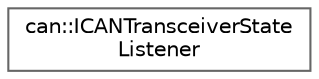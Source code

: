 digraph "Graphical Class Hierarchy"
{
 // LATEX_PDF_SIZE
  bgcolor="transparent";
  edge [fontname=Helvetica,fontsize=10,labelfontname=Helvetica,labelfontsize=10];
  node [fontname=Helvetica,fontsize=10,shape=box,height=0.2,width=0.4];
  rankdir="LR";
  Node0 [id="Node000000",label="can::ICANTransceiverState\lListener",height=0.2,width=0.4,color="grey40", fillcolor="white", style="filled",URL="$dc/ddf/classcan_1_1ICANTransceiverStateListener.html",tooltip=" "];
}
